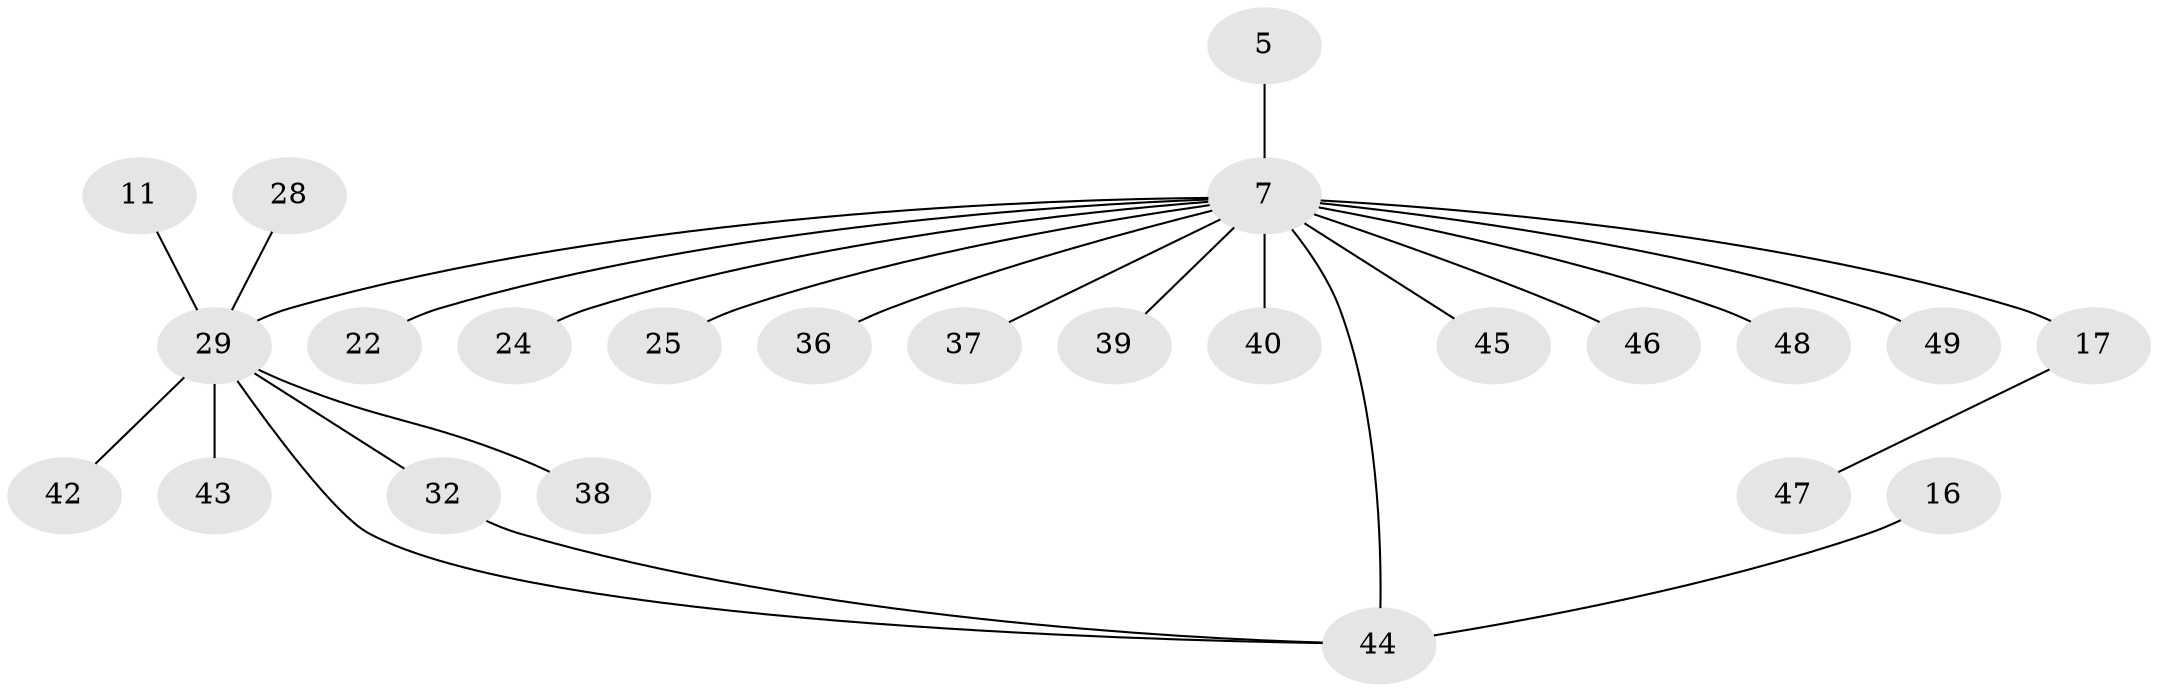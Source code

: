 // original degree distribution, {6: 0.02040816326530612, 3: 0.061224489795918366, 8: 0.04081632653061224, 1: 0.5306122448979592, 10: 0.04081632653061224, 4: 0.04081632653061224, 2: 0.24489795918367346, 5: 0.02040816326530612}
// Generated by graph-tools (version 1.1) at 2025/58/03/04/25 21:58:18]
// undirected, 24 vertices, 25 edges
graph export_dot {
graph [start="1"]
  node [color=gray90,style=filled];
  5;
  7 [super="+6+4"];
  11;
  16;
  17 [super="+8"];
  22 [super="+20"];
  24 [super="+18"];
  25;
  28 [super="+26"];
  29 [super="+9+10"];
  32 [super="+21+27"];
  36;
  37;
  38;
  39;
  40;
  42;
  43 [super="+23"];
  44 [super="+41+2"];
  45;
  46;
  47 [super="+12"];
  48 [super="+14+30+31+34+35"];
  49 [super="+33"];
  5 -- 7;
  7 -- 37;
  7 -- 39;
  7 -- 44 [weight=4];
  7 -- 40;
  7 -- 45;
  7 -- 25;
  7 -- 36;
  7 -- 46;
  7 -- 29 [weight=4];
  7 -- 48;
  7 -- 24;
  7 -- 22;
  7 -- 49;
  7 -- 17 [weight=2];
  11 -- 29;
  16 -- 44;
  17 -- 47;
  28 -- 29;
  29 -- 38;
  29 -- 42;
  29 -- 32;
  29 -- 43;
  29 -- 44;
  32 -- 44;
}
